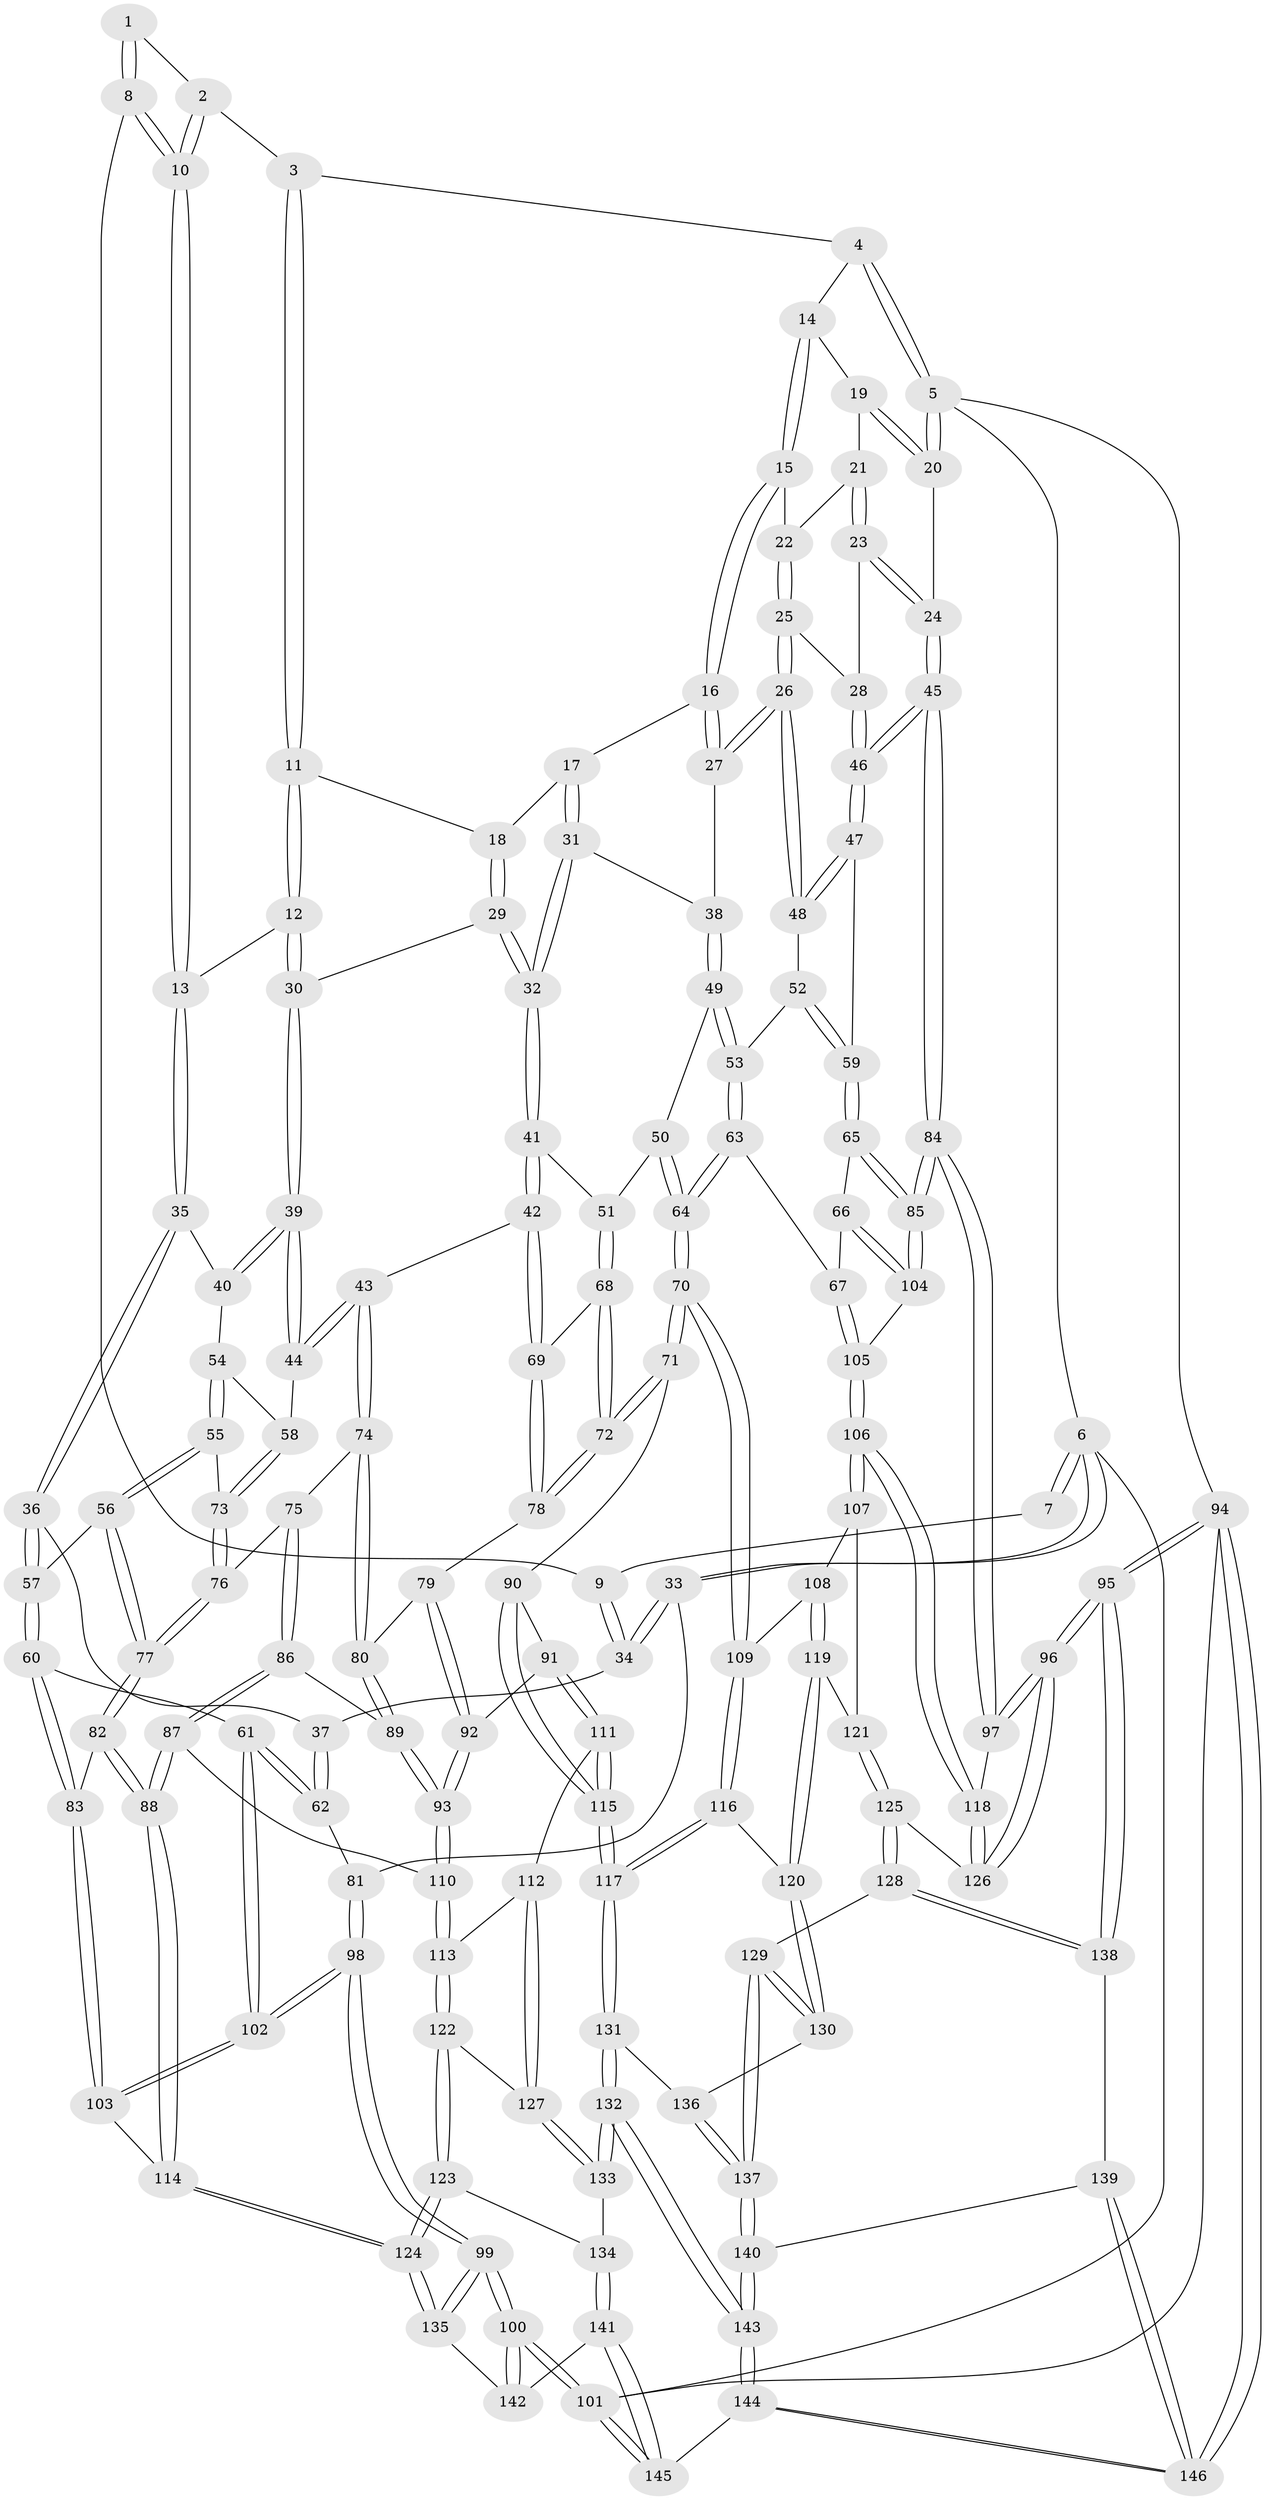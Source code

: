 // Generated by graph-tools (version 1.1) at 2025/03/03/09/25 03:03:13]
// undirected, 146 vertices, 362 edges
graph export_dot {
graph [start="1"]
  node [color=gray90,style=filled];
  1 [pos="+0.2065540778012061+0"];
  2 [pos="+0.26517332429899093+0"];
  3 [pos="+0.453758488630838+0"];
  4 [pos="+0.7288759668471707+0"];
  5 [pos="+1+0"];
  6 [pos="+0+0"];
  7 [pos="+0.06590156481712411+0"];
  8 [pos="+0.07316789242950776+0.08489903610065151"];
  9 [pos="+0.03054775059493703+0.10038237063520884"];
  10 [pos="+0.19035912078293207+0.1103690459094555"];
  11 [pos="+0.45647329879007076+0"];
  12 [pos="+0.2647934947012962+0.16139261051246495"];
  13 [pos="+0.22263350175718094+0.16215019684895213"];
  14 [pos="+0.7674748227603583+0.03200537065460287"];
  15 [pos="+0.7394437326347993+0.0776185164360444"];
  16 [pos="+0.6924778725760788+0.11616697539470938"];
  17 [pos="+0.5030038106285294+0.01295533749320571"];
  18 [pos="+0.5002865683172935+0.008913703563909471"];
  19 [pos="+0.8644481525623853+0.06876683412459575"];
  20 [pos="+1+0"];
  21 [pos="+0.8645883825429052+0.10407012060820076"];
  22 [pos="+0.8098541085005516+0.14091197135538827"];
  23 [pos="+0.9068544974381334+0.18126621223530454"];
  24 [pos="+1+0.22395637867331283"];
  25 [pos="+0.8078864352386625+0.22706461355754598"];
  26 [pos="+0.7838846383507249+0.24813469939622643"];
  27 [pos="+0.6933832532097794+0.14652545704839304"];
  28 [pos="+0.842219948644874+0.21486894914822208"];
  29 [pos="+0.399421995205059+0.14544593203439982"];
  30 [pos="+0.3207258155948104+0.19014068552830943"];
  31 [pos="+0.5370038751782027+0.21677332796892984"];
  32 [pos="+0.47535692572393623+0.2709345175936638"];
  33 [pos="+0+0.20178950358049957"];
  34 [pos="+0+0.20100868980045813"];
  35 [pos="+0.18584380609742526+0.21923825799473284"];
  36 [pos="+0.0865096513597611+0.2764825484657203"];
  37 [pos="+0.021603135904383508+0.26123771857222094"];
  38 [pos="+0.6020358817795325+0.23603351715677467"];
  39 [pos="+0.35532077742599316+0.26999469738240595"];
  40 [pos="+0.2210250089581907+0.26791233431458406"];
  41 [pos="+0.45491700034473126+0.30143238149893514"];
  42 [pos="+0.41843427834223207+0.3301433859446923"];
  43 [pos="+0.4099640985139992+0.32970985574112677"];
  44 [pos="+0.37933819108691286+0.31671107865847764"];
  45 [pos="+1+0.3554776067532646"];
  46 [pos="+0.9852589971686592+0.3537352569968339"];
  47 [pos="+0.9329277758660646+0.35667878293784144"];
  48 [pos="+0.7832245022920226+0.25183141525285485"];
  49 [pos="+0.6442652354822453+0.30257562970080726"];
  50 [pos="+0.6029207516441235+0.3504163759787939"];
  51 [pos="+0.5909957458102639+0.3565895241456449"];
  52 [pos="+0.7642376436338655+0.2772675076276703"];
  53 [pos="+0.7146838455451605+0.3188377226593651"];
  54 [pos="+0.23332290234726827+0.2894003379949321"];
  55 [pos="+0.2252170995103666+0.375915180693797"];
  56 [pos="+0.1668600929810027+0.3860516999649879"];
  57 [pos="+0.14007167643488203+0.377368323767246"];
  58 [pos="+0.36409316180823564+0.3216960700505322"];
  59 [pos="+0.84780541426283+0.40382025014037004"];
  60 [pos="+0.07662085228946205+0.4654718863234288"];
  61 [pos="+0.06648357046086098+0.4671749848192634"];
  62 [pos="+0.04361367459308922+0.4298620188273308"];
  63 [pos="+0.7358183250599389+0.46337509471927635"];
  64 [pos="+0.691543602246828+0.4921169753288209"];
  65 [pos="+0.801074579055651+0.4549211590474805"];
  66 [pos="+0.7813221140540741+0.4630792648456645"];
  67 [pos="+0.76214693252029+0.4662602150086412"];
  68 [pos="+0.5726880744587901+0.39441374040276467"];
  69 [pos="+0.4265540115928184+0.34418443937130316"];
  70 [pos="+0.634106598687006+0.5470614710765004"];
  71 [pos="+0.6004689825993152+0.5354578079050902"];
  72 [pos="+0.5582497745227732+0.46928443543871423"];
  73 [pos="+0.25863913603242605+0.38663947569703294"];
  74 [pos="+0.34956892020524827+0.44671969896156066"];
  75 [pos="+0.2986683182948528+0.4631795748965462"];
  76 [pos="+0.2775518955583698+0.45367588805408254"];
  77 [pos="+0.20512321598281588+0.5089521344124246"];
  78 [pos="+0.46132015328857606+0.4203790245537531"];
  79 [pos="+0.4335025926884175+0.4799104788092348"];
  80 [pos="+0.3834643516084814+0.4922767075279352"];
  81 [pos="+0+0.24092765500779015"];
  82 [pos="+0.19337729335849727+0.539322087040693"];
  83 [pos="+0.12892452277029554+0.5139076683912659"];
  84 [pos="+1+0.548162682567655"];
  85 [pos="+1+0.5452446391601254"];
  86 [pos="+0.3016457531409513+0.4739763296310446"];
  87 [pos="+0.273924651545687+0.6182336181458036"];
  88 [pos="+0.22078246647612348+0.6179124367168081"];
  89 [pos="+0.36110096379018886+0.5426761504532838"];
  90 [pos="+0.572890358762224+0.5450527513048484"];
  91 [pos="+0.46716948025280136+0.5578268595945898"];
  92 [pos="+0.46604511211666616+0.5572426138905133"];
  93 [pos="+0.3599919804564784+0.5697930415559773"];
  94 [pos="+1+1"];
  95 [pos="+1+0.8934646674603707"];
  96 [pos="+1+0.740222675779797"];
  97 [pos="+1+0.5506194373544356"];
  98 [pos="+0+0.612155618741394"];
  99 [pos="+0+0.7114379006508944"];
  100 [pos="+0+0.9738860334308989"];
  101 [pos="+0+1"];
  102 [pos="+0+0.6096929891189702"];
  103 [pos="+0.019509388570002548+0.6470167239647043"];
  104 [pos="+0.8779295168881802+0.5777270339169929"];
  105 [pos="+0.8221642073719957+0.6205040704024544"];
  106 [pos="+0.8002461528738614+0.6636709695125697"];
  107 [pos="+0.6690196912766269+0.6104973420845321"];
  108 [pos="+0.6674915267620397+0.6094768141323462"];
  109 [pos="+0.6470269848831159+0.5915818359790715"];
  110 [pos="+0.3146847125987092+0.6259217926143122"];
  111 [pos="+0.44001060807560294+0.7081243041509868"];
  112 [pos="+0.42159622378125566+0.701491187051108"];
  113 [pos="+0.3392163243195333+0.6556694770478914"];
  114 [pos="+0.14430353672736337+0.6959835556822803"];
  115 [pos="+0.45185465751430176+0.7182413555746192"];
  116 [pos="+0.5728902559078587+0.7062418370023481"];
  117 [pos="+0.47694341190139355+0.7510912764530295"];
  118 [pos="+0.812451887980211+0.6911848460379243"];
  119 [pos="+0.6583152947316131+0.760855897053294"];
  120 [pos="+0.6497607776613662+0.7742180945507259"];
  121 [pos="+0.7001807613535852+0.7277530589396004"];
  122 [pos="+0.2921474179521062+0.7750878544876159"];
  123 [pos="+0.22385848052465512+0.7974283831184948"];
  124 [pos="+0.16111262246297262+0.7929114357357089"];
  125 [pos="+0.8017712448346412+0.7646944006620698"];
  126 [pos="+0.8172564053947934+0.7189721074344915"];
  127 [pos="+0.321044037988694+0.7880308800747259"];
  128 [pos="+0.8004476511514924+0.7800632383619964"];
  129 [pos="+0.7177966518892541+0.8262937804481137"];
  130 [pos="+0.6504893391389367+0.7774931575970504"];
  131 [pos="+0.4759867570201243+0.8533338892589424"];
  132 [pos="+0.4630786553994145+0.8935334628910802"];
  133 [pos="+0.39136197703183484+0.863158481335701"];
  134 [pos="+0.2994860482537527+0.8632954373706515"];
  135 [pos="+0.14343038290214108+0.8309306517330303"];
  136 [pos="+0.6054625544190958+0.8177968054145472"];
  137 [pos="+0.6879575040161113+0.9119685278683964"];
  138 [pos="+0.8769398200152679+0.8739200077274748"];
  139 [pos="+0.823952412511237+0.9379416251511634"];
  140 [pos="+0.6862211541614873+0.9255321711967305"];
  141 [pos="+0.16821874402840084+1"];
  142 [pos="+0.14304150472645047+0.8327512019579132"];
  143 [pos="+0.4970151733630514+1"];
  144 [pos="+0.49491692470463966+1"];
  145 [pos="+0.16639331486649236+1"];
  146 [pos="+0.8527121223147672+1"];
  1 -- 2;
  1 -- 8;
  1 -- 8;
  2 -- 3;
  2 -- 10;
  2 -- 10;
  3 -- 4;
  3 -- 11;
  3 -- 11;
  4 -- 5;
  4 -- 5;
  4 -- 14;
  5 -- 6;
  5 -- 20;
  5 -- 20;
  5 -- 94;
  6 -- 7;
  6 -- 7;
  6 -- 33;
  6 -- 33;
  6 -- 101;
  7 -- 9;
  8 -- 9;
  8 -- 10;
  8 -- 10;
  9 -- 34;
  9 -- 34;
  10 -- 13;
  10 -- 13;
  11 -- 12;
  11 -- 12;
  11 -- 18;
  12 -- 13;
  12 -- 30;
  12 -- 30;
  13 -- 35;
  13 -- 35;
  14 -- 15;
  14 -- 15;
  14 -- 19;
  15 -- 16;
  15 -- 16;
  15 -- 22;
  16 -- 17;
  16 -- 27;
  16 -- 27;
  17 -- 18;
  17 -- 31;
  17 -- 31;
  18 -- 29;
  18 -- 29;
  19 -- 20;
  19 -- 20;
  19 -- 21;
  20 -- 24;
  21 -- 22;
  21 -- 23;
  21 -- 23;
  22 -- 25;
  22 -- 25;
  23 -- 24;
  23 -- 24;
  23 -- 28;
  24 -- 45;
  24 -- 45;
  25 -- 26;
  25 -- 26;
  25 -- 28;
  26 -- 27;
  26 -- 27;
  26 -- 48;
  26 -- 48;
  27 -- 38;
  28 -- 46;
  28 -- 46;
  29 -- 30;
  29 -- 32;
  29 -- 32;
  30 -- 39;
  30 -- 39;
  31 -- 32;
  31 -- 32;
  31 -- 38;
  32 -- 41;
  32 -- 41;
  33 -- 34;
  33 -- 34;
  33 -- 81;
  34 -- 37;
  35 -- 36;
  35 -- 36;
  35 -- 40;
  36 -- 37;
  36 -- 57;
  36 -- 57;
  37 -- 62;
  37 -- 62;
  38 -- 49;
  38 -- 49;
  39 -- 40;
  39 -- 40;
  39 -- 44;
  39 -- 44;
  40 -- 54;
  41 -- 42;
  41 -- 42;
  41 -- 51;
  42 -- 43;
  42 -- 69;
  42 -- 69;
  43 -- 44;
  43 -- 44;
  43 -- 74;
  43 -- 74;
  44 -- 58;
  45 -- 46;
  45 -- 46;
  45 -- 84;
  45 -- 84;
  46 -- 47;
  46 -- 47;
  47 -- 48;
  47 -- 48;
  47 -- 59;
  48 -- 52;
  49 -- 50;
  49 -- 53;
  49 -- 53;
  50 -- 51;
  50 -- 64;
  50 -- 64;
  51 -- 68;
  51 -- 68;
  52 -- 53;
  52 -- 59;
  52 -- 59;
  53 -- 63;
  53 -- 63;
  54 -- 55;
  54 -- 55;
  54 -- 58;
  55 -- 56;
  55 -- 56;
  55 -- 73;
  56 -- 57;
  56 -- 77;
  56 -- 77;
  57 -- 60;
  57 -- 60;
  58 -- 73;
  58 -- 73;
  59 -- 65;
  59 -- 65;
  60 -- 61;
  60 -- 83;
  60 -- 83;
  61 -- 62;
  61 -- 62;
  61 -- 102;
  61 -- 102;
  62 -- 81;
  63 -- 64;
  63 -- 64;
  63 -- 67;
  64 -- 70;
  64 -- 70;
  65 -- 66;
  65 -- 85;
  65 -- 85;
  66 -- 67;
  66 -- 104;
  66 -- 104;
  67 -- 105;
  67 -- 105;
  68 -- 69;
  68 -- 72;
  68 -- 72;
  69 -- 78;
  69 -- 78;
  70 -- 71;
  70 -- 71;
  70 -- 109;
  70 -- 109;
  71 -- 72;
  71 -- 72;
  71 -- 90;
  72 -- 78;
  72 -- 78;
  73 -- 76;
  73 -- 76;
  74 -- 75;
  74 -- 80;
  74 -- 80;
  75 -- 76;
  75 -- 86;
  75 -- 86;
  76 -- 77;
  76 -- 77;
  77 -- 82;
  77 -- 82;
  78 -- 79;
  79 -- 80;
  79 -- 92;
  79 -- 92;
  80 -- 89;
  80 -- 89;
  81 -- 98;
  81 -- 98;
  82 -- 83;
  82 -- 88;
  82 -- 88;
  83 -- 103;
  83 -- 103;
  84 -- 85;
  84 -- 85;
  84 -- 97;
  84 -- 97;
  85 -- 104;
  85 -- 104;
  86 -- 87;
  86 -- 87;
  86 -- 89;
  87 -- 88;
  87 -- 88;
  87 -- 110;
  88 -- 114;
  88 -- 114;
  89 -- 93;
  89 -- 93;
  90 -- 91;
  90 -- 115;
  90 -- 115;
  91 -- 92;
  91 -- 111;
  91 -- 111;
  92 -- 93;
  92 -- 93;
  93 -- 110;
  93 -- 110;
  94 -- 95;
  94 -- 95;
  94 -- 146;
  94 -- 146;
  94 -- 101;
  95 -- 96;
  95 -- 96;
  95 -- 138;
  95 -- 138;
  96 -- 97;
  96 -- 97;
  96 -- 126;
  96 -- 126;
  97 -- 118;
  98 -- 99;
  98 -- 99;
  98 -- 102;
  98 -- 102;
  99 -- 100;
  99 -- 100;
  99 -- 135;
  99 -- 135;
  100 -- 101;
  100 -- 101;
  100 -- 142;
  100 -- 142;
  101 -- 145;
  101 -- 145;
  102 -- 103;
  102 -- 103;
  103 -- 114;
  104 -- 105;
  105 -- 106;
  105 -- 106;
  106 -- 107;
  106 -- 107;
  106 -- 118;
  106 -- 118;
  107 -- 108;
  107 -- 121;
  108 -- 109;
  108 -- 119;
  108 -- 119;
  109 -- 116;
  109 -- 116;
  110 -- 113;
  110 -- 113;
  111 -- 112;
  111 -- 115;
  111 -- 115;
  112 -- 113;
  112 -- 127;
  112 -- 127;
  113 -- 122;
  113 -- 122;
  114 -- 124;
  114 -- 124;
  115 -- 117;
  115 -- 117;
  116 -- 117;
  116 -- 117;
  116 -- 120;
  117 -- 131;
  117 -- 131;
  118 -- 126;
  118 -- 126;
  119 -- 120;
  119 -- 120;
  119 -- 121;
  120 -- 130;
  120 -- 130;
  121 -- 125;
  121 -- 125;
  122 -- 123;
  122 -- 123;
  122 -- 127;
  123 -- 124;
  123 -- 124;
  123 -- 134;
  124 -- 135;
  124 -- 135;
  125 -- 126;
  125 -- 128;
  125 -- 128;
  127 -- 133;
  127 -- 133;
  128 -- 129;
  128 -- 138;
  128 -- 138;
  129 -- 130;
  129 -- 130;
  129 -- 137;
  129 -- 137;
  130 -- 136;
  131 -- 132;
  131 -- 132;
  131 -- 136;
  132 -- 133;
  132 -- 133;
  132 -- 143;
  132 -- 143;
  133 -- 134;
  134 -- 141;
  134 -- 141;
  135 -- 142;
  136 -- 137;
  136 -- 137;
  137 -- 140;
  137 -- 140;
  138 -- 139;
  139 -- 140;
  139 -- 146;
  139 -- 146;
  140 -- 143;
  140 -- 143;
  141 -- 142;
  141 -- 145;
  141 -- 145;
  143 -- 144;
  143 -- 144;
  144 -- 145;
  144 -- 146;
  144 -- 146;
}
